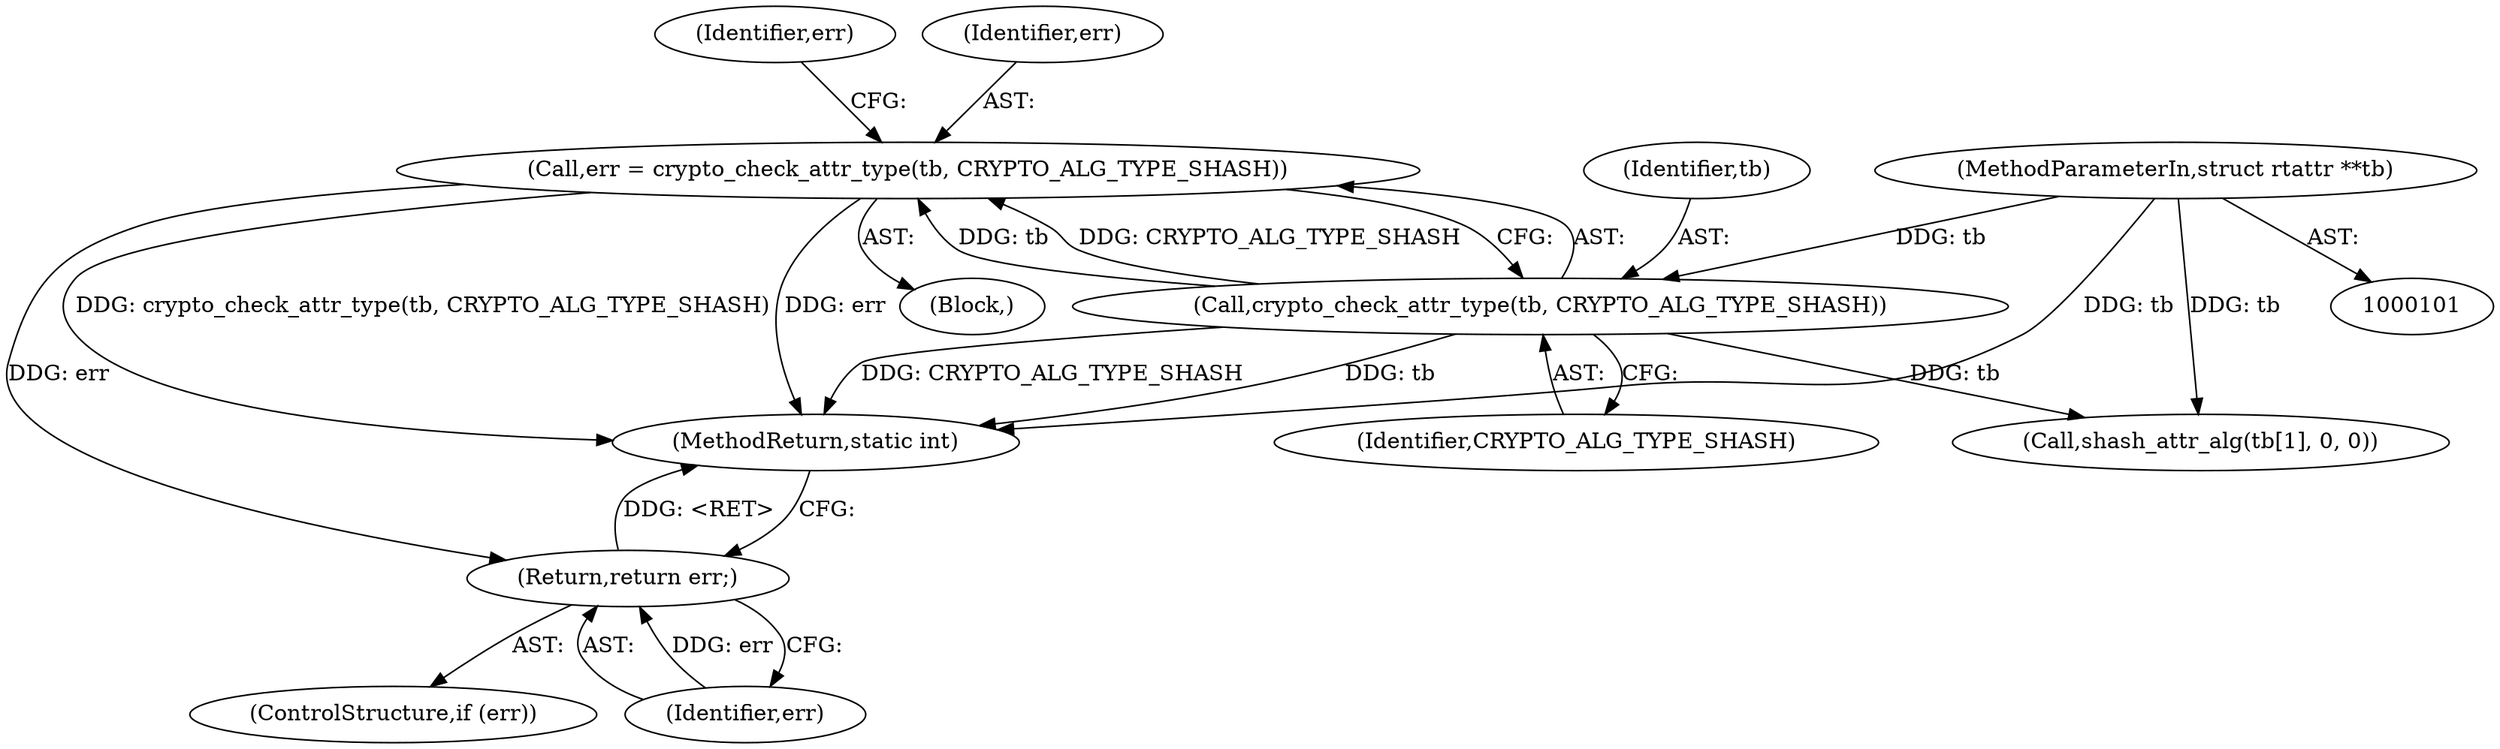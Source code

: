 digraph "0_linux_af3ff8045bbf3e32f1a448542e73abb4c8ceb6f1@API" {
"1000111" [label="(Call,err = crypto_check_attr_type(tb, CRYPTO_ALG_TYPE_SHASH))"];
"1000113" [label="(Call,crypto_check_attr_type(tb, CRYPTO_ALG_TYPE_SHASH))"];
"1000103" [label="(MethodParameterIn,struct rtattr **tb)"];
"1000118" [label="(Return,return err;)"];
"1000113" [label="(Call,crypto_check_attr_type(tb, CRYPTO_ALG_TYPE_SHASH))"];
"1000116" [label="(ControlStructure,if (err))"];
"1000117" [label="(Identifier,err)"];
"1000115" [label="(Identifier,CRYPTO_ALG_TYPE_SHASH)"];
"1000122" [label="(Call,shash_attr_alg(tb[1], 0, 0))"];
"1000119" [label="(Identifier,err)"];
"1000114" [label="(Identifier,tb)"];
"1000103" [label="(MethodParameterIn,struct rtattr **tb)"];
"1000351" [label="(MethodReturn,static int)"];
"1000112" [label="(Identifier,err)"];
"1000111" [label="(Call,err = crypto_check_attr_type(tb, CRYPTO_ALG_TYPE_SHASH))"];
"1000104" [label="(Block,)"];
"1000118" [label="(Return,return err;)"];
"1000111" -> "1000104"  [label="AST: "];
"1000111" -> "1000113"  [label="CFG: "];
"1000112" -> "1000111"  [label="AST: "];
"1000113" -> "1000111"  [label="AST: "];
"1000117" -> "1000111"  [label="CFG: "];
"1000111" -> "1000351"  [label="DDG: err"];
"1000111" -> "1000351"  [label="DDG: crypto_check_attr_type(tb, CRYPTO_ALG_TYPE_SHASH)"];
"1000113" -> "1000111"  [label="DDG: tb"];
"1000113" -> "1000111"  [label="DDG: CRYPTO_ALG_TYPE_SHASH"];
"1000111" -> "1000118"  [label="DDG: err"];
"1000113" -> "1000115"  [label="CFG: "];
"1000114" -> "1000113"  [label="AST: "];
"1000115" -> "1000113"  [label="AST: "];
"1000113" -> "1000351"  [label="DDG: tb"];
"1000113" -> "1000351"  [label="DDG: CRYPTO_ALG_TYPE_SHASH"];
"1000103" -> "1000113"  [label="DDG: tb"];
"1000113" -> "1000122"  [label="DDG: tb"];
"1000103" -> "1000101"  [label="AST: "];
"1000103" -> "1000351"  [label="DDG: tb"];
"1000103" -> "1000122"  [label="DDG: tb"];
"1000118" -> "1000116"  [label="AST: "];
"1000118" -> "1000119"  [label="CFG: "];
"1000119" -> "1000118"  [label="AST: "];
"1000351" -> "1000118"  [label="CFG: "];
"1000118" -> "1000351"  [label="DDG: <RET>"];
"1000119" -> "1000118"  [label="DDG: err"];
}
